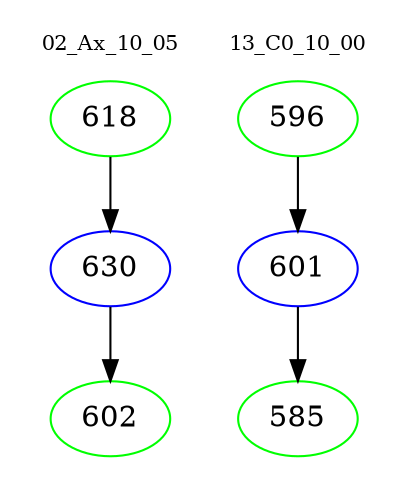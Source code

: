 digraph{
subgraph cluster_0 {
color = white
label = "02_Ax_10_05";
fontsize=10;
T0_618 [label="618", color="green"]
T0_618 -> T0_630 [color="black"]
T0_630 [label="630", color="blue"]
T0_630 -> T0_602 [color="black"]
T0_602 [label="602", color="green"]
}
subgraph cluster_1 {
color = white
label = "13_C0_10_00";
fontsize=10;
T1_596 [label="596", color="green"]
T1_596 -> T1_601 [color="black"]
T1_601 [label="601", color="blue"]
T1_601 -> T1_585 [color="black"]
T1_585 [label="585", color="green"]
}
}
